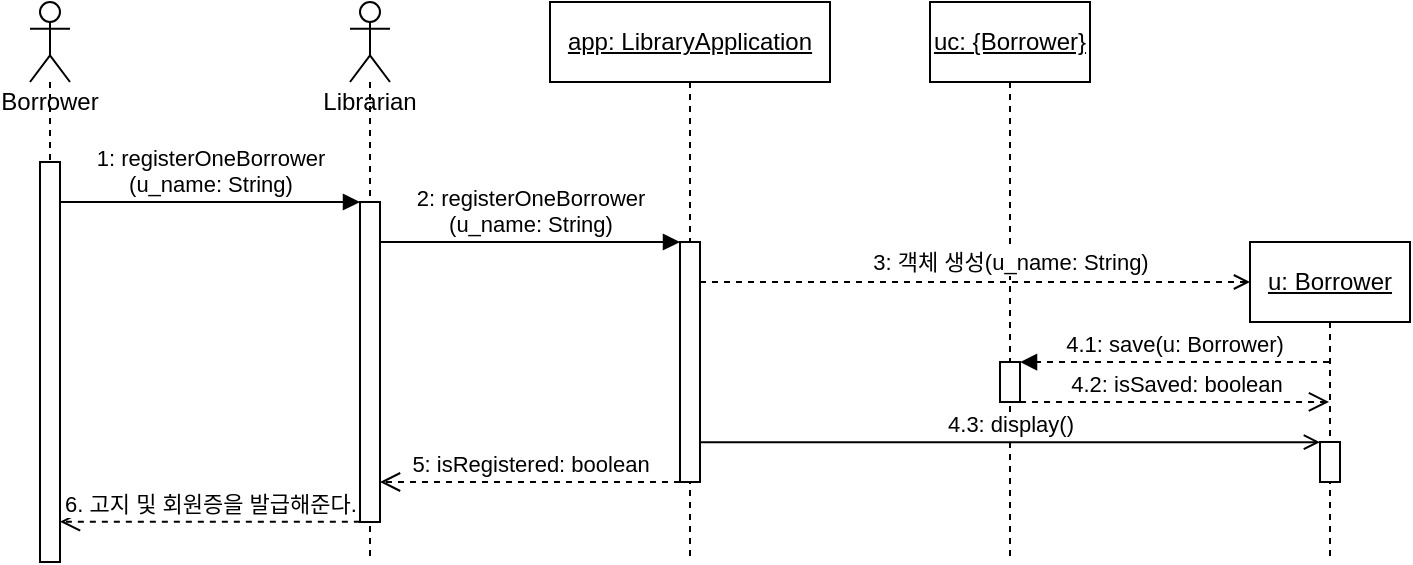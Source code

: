 <mxfile version="22.1.5" type="google">
  <diagram id="SbDjxOFhfJFgFubJpmIF" name="Page-1">
    <mxGraphModel grid="1" page="1" gridSize="10" guides="1" tooltips="1" connect="1" arrows="1" fold="1" pageScale="1" pageWidth="850" pageHeight="1100" math="0" shadow="0">
      <root>
        <mxCell id="0" />
        <mxCell id="1" parent="0" />
        <mxCell id="3" value="Borrower" style="shape=umlLifeline;participant=umlActor;perimeter=lifelinePerimeter;whiteSpace=wrap;html=1;container=1;collapsible=0;recursiveResize=0;verticalAlign=top;spacingTop=36;outlineConnect=0;" vertex="1" parent="1">
          <mxGeometry x="30" y="40" width="20" height="280" as="geometry" />
        </mxCell>
        <mxCell id="62" value="" style="html=1;points=[];perimeter=orthogonalPerimeter;" vertex="1" parent="3">
          <mxGeometry x="5" y="80" width="10" height="200" as="geometry" />
        </mxCell>
        <mxCell id="4" value="Librarian&lt;br&gt;" style="shape=umlLifeline;participant=umlActor;perimeter=lifelinePerimeter;whiteSpace=wrap;html=1;container=1;collapsible=0;recursiveResize=0;verticalAlign=top;spacingTop=36;outlineConnect=0;" vertex="1" parent="1">
          <mxGeometry x="190" y="40" width="20" height="280" as="geometry" />
        </mxCell>
        <mxCell id="5" value="" style="html=1;points=[];perimeter=orthogonalPerimeter;" vertex="1" parent="4">
          <mxGeometry x="5" y="100" width="10" height="160" as="geometry" />
        </mxCell>
        <mxCell id="6" value="1: registerOneBorrower&lt;br&gt;(u_name: String)" style="html=1;verticalAlign=bottom;endArrow=block;entryX=0;entryY=0;" edge="1" parent="1" source="62" target="5">
          <mxGeometry relative="1" as="geometry">
            <mxPoint x="-150.5" y="130.0" as="sourcePoint" />
          </mxGeometry>
        </mxCell>
        <mxCell id="7" value="6. 고지 및 회원증을 발급해준다." style="html=1;verticalAlign=bottom;endArrow=open;dashed=1;endSize=8;exitX=-0.007;exitY=0.999;exitDx=0;exitDy=0;exitPerimeter=0;" edge="1" parent="1" source="5" target="62">
          <mxGeometry relative="1" as="geometry">
            <mxPoint x="30" y="206" as="targetPoint" />
          </mxGeometry>
        </mxCell>
        <mxCell id="8" value="&lt;u&gt;app: LibraryApplication&lt;/u&gt;" style="shape=umlLifeline;perimeter=lifelinePerimeter;whiteSpace=wrap;html=1;container=1;collapsible=0;recursiveResize=0;outlineConnect=0;" vertex="1" parent="1">
          <mxGeometry x="290" y="40" width="140" height="280" as="geometry" />
        </mxCell>
        <mxCell id="37" value="" style="html=1;points=[];perimeter=orthogonalPerimeter;" vertex="1" parent="8">
          <mxGeometry x="65" y="120" width="10" height="120" as="geometry" />
        </mxCell>
        <mxCell id="11" value="&lt;u&gt;uc: {Borrower}&lt;/u&gt;" style="shape=umlLifeline;perimeter=lifelinePerimeter;whiteSpace=wrap;html=1;container=1;collapsible=0;recursiveResize=0;outlineConnect=0;" vertex="1" parent="1">
          <mxGeometry x="480" y="40" width="80" height="280" as="geometry" />
        </mxCell>
        <mxCell id="57" value="" style="html=1;points=[];perimeter=orthogonalPerimeter;" vertex="1" parent="11">
          <mxGeometry x="35" y="180" width="10" height="20" as="geometry" />
        </mxCell>
        <mxCell id="22" value="" style="html=1;verticalAlign=bottom;labelBackgroundColor=none;endArrow=open;endFill=0;dashed=1;" edge="1" parent="1" source="37">
          <mxGeometry width="160" relative="1" as="geometry">
            <mxPoint x="300" y="250" as="sourcePoint" />
            <mxPoint x="640" y="180" as="targetPoint" />
          </mxGeometry>
        </mxCell>
        <mxCell id="42" value="3: 객체 생성(u_name: String)" style="edgeLabel;html=1;align=center;verticalAlign=middle;resizable=0;points=[];" vertex="1" connectable="0" parent="22">
          <mxGeometry x="0.581" relative="1" as="geometry">
            <mxPoint x="-63" y="-10" as="offset" />
          </mxGeometry>
        </mxCell>
        <mxCell id="38" value="2: registerOneBorrower&lt;br&gt;(u_name: String)" style="html=1;verticalAlign=bottom;endArrow=block;entryX=0;entryY=0;" edge="1" parent="1" source="5" target="37">
          <mxGeometry relative="1" as="geometry">
            <mxPoint x="290" y="160" as="sourcePoint" />
          </mxGeometry>
        </mxCell>
        <mxCell id="39" value="5: isRegistered: boolean" style="html=1;verticalAlign=bottom;endArrow=open;dashed=1;endSize=8;exitX=-0.001;exitY=1;exitDx=0;exitDy=0;exitPerimeter=0;" edge="1" parent="1" source="37" target="5">
          <mxGeometry relative="1" as="geometry">
            <mxPoint x="290" y="236" as="targetPoint" />
          </mxGeometry>
        </mxCell>
        <mxCell id="48" value="&lt;u style=&quot;&quot;&gt;u: Borrower&lt;/u&gt;" style="shape=umlLifeline;perimeter=lifelinePerimeter;whiteSpace=wrap;html=1;container=1;collapsible=0;recursiveResize=0;outlineConnect=0;" vertex="1" parent="1">
          <mxGeometry x="640" y="160" width="80" height="160" as="geometry" />
        </mxCell>
        <mxCell id="60" value="" style="html=1;points=[];perimeter=orthogonalPerimeter;" vertex="1" parent="48">
          <mxGeometry x="35" y="100" width="10" height="20" as="geometry" />
        </mxCell>
        <mxCell id="58" value="4.1: save(u: Borrower)" style="html=1;verticalAlign=bottom;endArrow=block;entryX=1.002;entryY=0.002;dashed=1;entryDx=0;entryDy=0;entryPerimeter=0;" edge="1" parent="1" source="48" target="57">
          <mxGeometry x="0.001" relative="1" as="geometry">
            <mxPoint x="904.5" y="300.08" as="sourcePoint" />
            <mxPoint as="offset" />
          </mxGeometry>
        </mxCell>
        <mxCell id="59" value="4.2: isSaved: boolean" style="html=1;verticalAlign=bottom;endArrow=open;dashed=1;endSize=8;exitX=1.002;exitY=0.998;exitDx=0;exitDy=0;exitPerimeter=0;" edge="1" parent="1" source="57" target="48">
          <mxGeometry x="0.001" relative="1" as="geometry">
            <mxPoint x="904.5" y="339.92" as="targetPoint" />
            <mxPoint x="750" y="340" as="sourcePoint" />
            <mxPoint as="offset" />
          </mxGeometry>
        </mxCell>
        <mxCell id="61" value="4.3: display()" style="html=1;verticalAlign=bottom;startArrow=none;endArrow=open;startSize=8;startFill=0;entryX=-0.003;entryY=0.004;entryDx=0;entryDy=0;entryPerimeter=0;endFill=0;" edge="1" parent="1" source="37" target="60">
          <mxGeometry relative="1" as="geometry">
            <mxPoint x="365" y="320" as="sourcePoint" />
          </mxGeometry>
        </mxCell>
      </root>
    </mxGraphModel>
  </diagram>
</mxfile>
